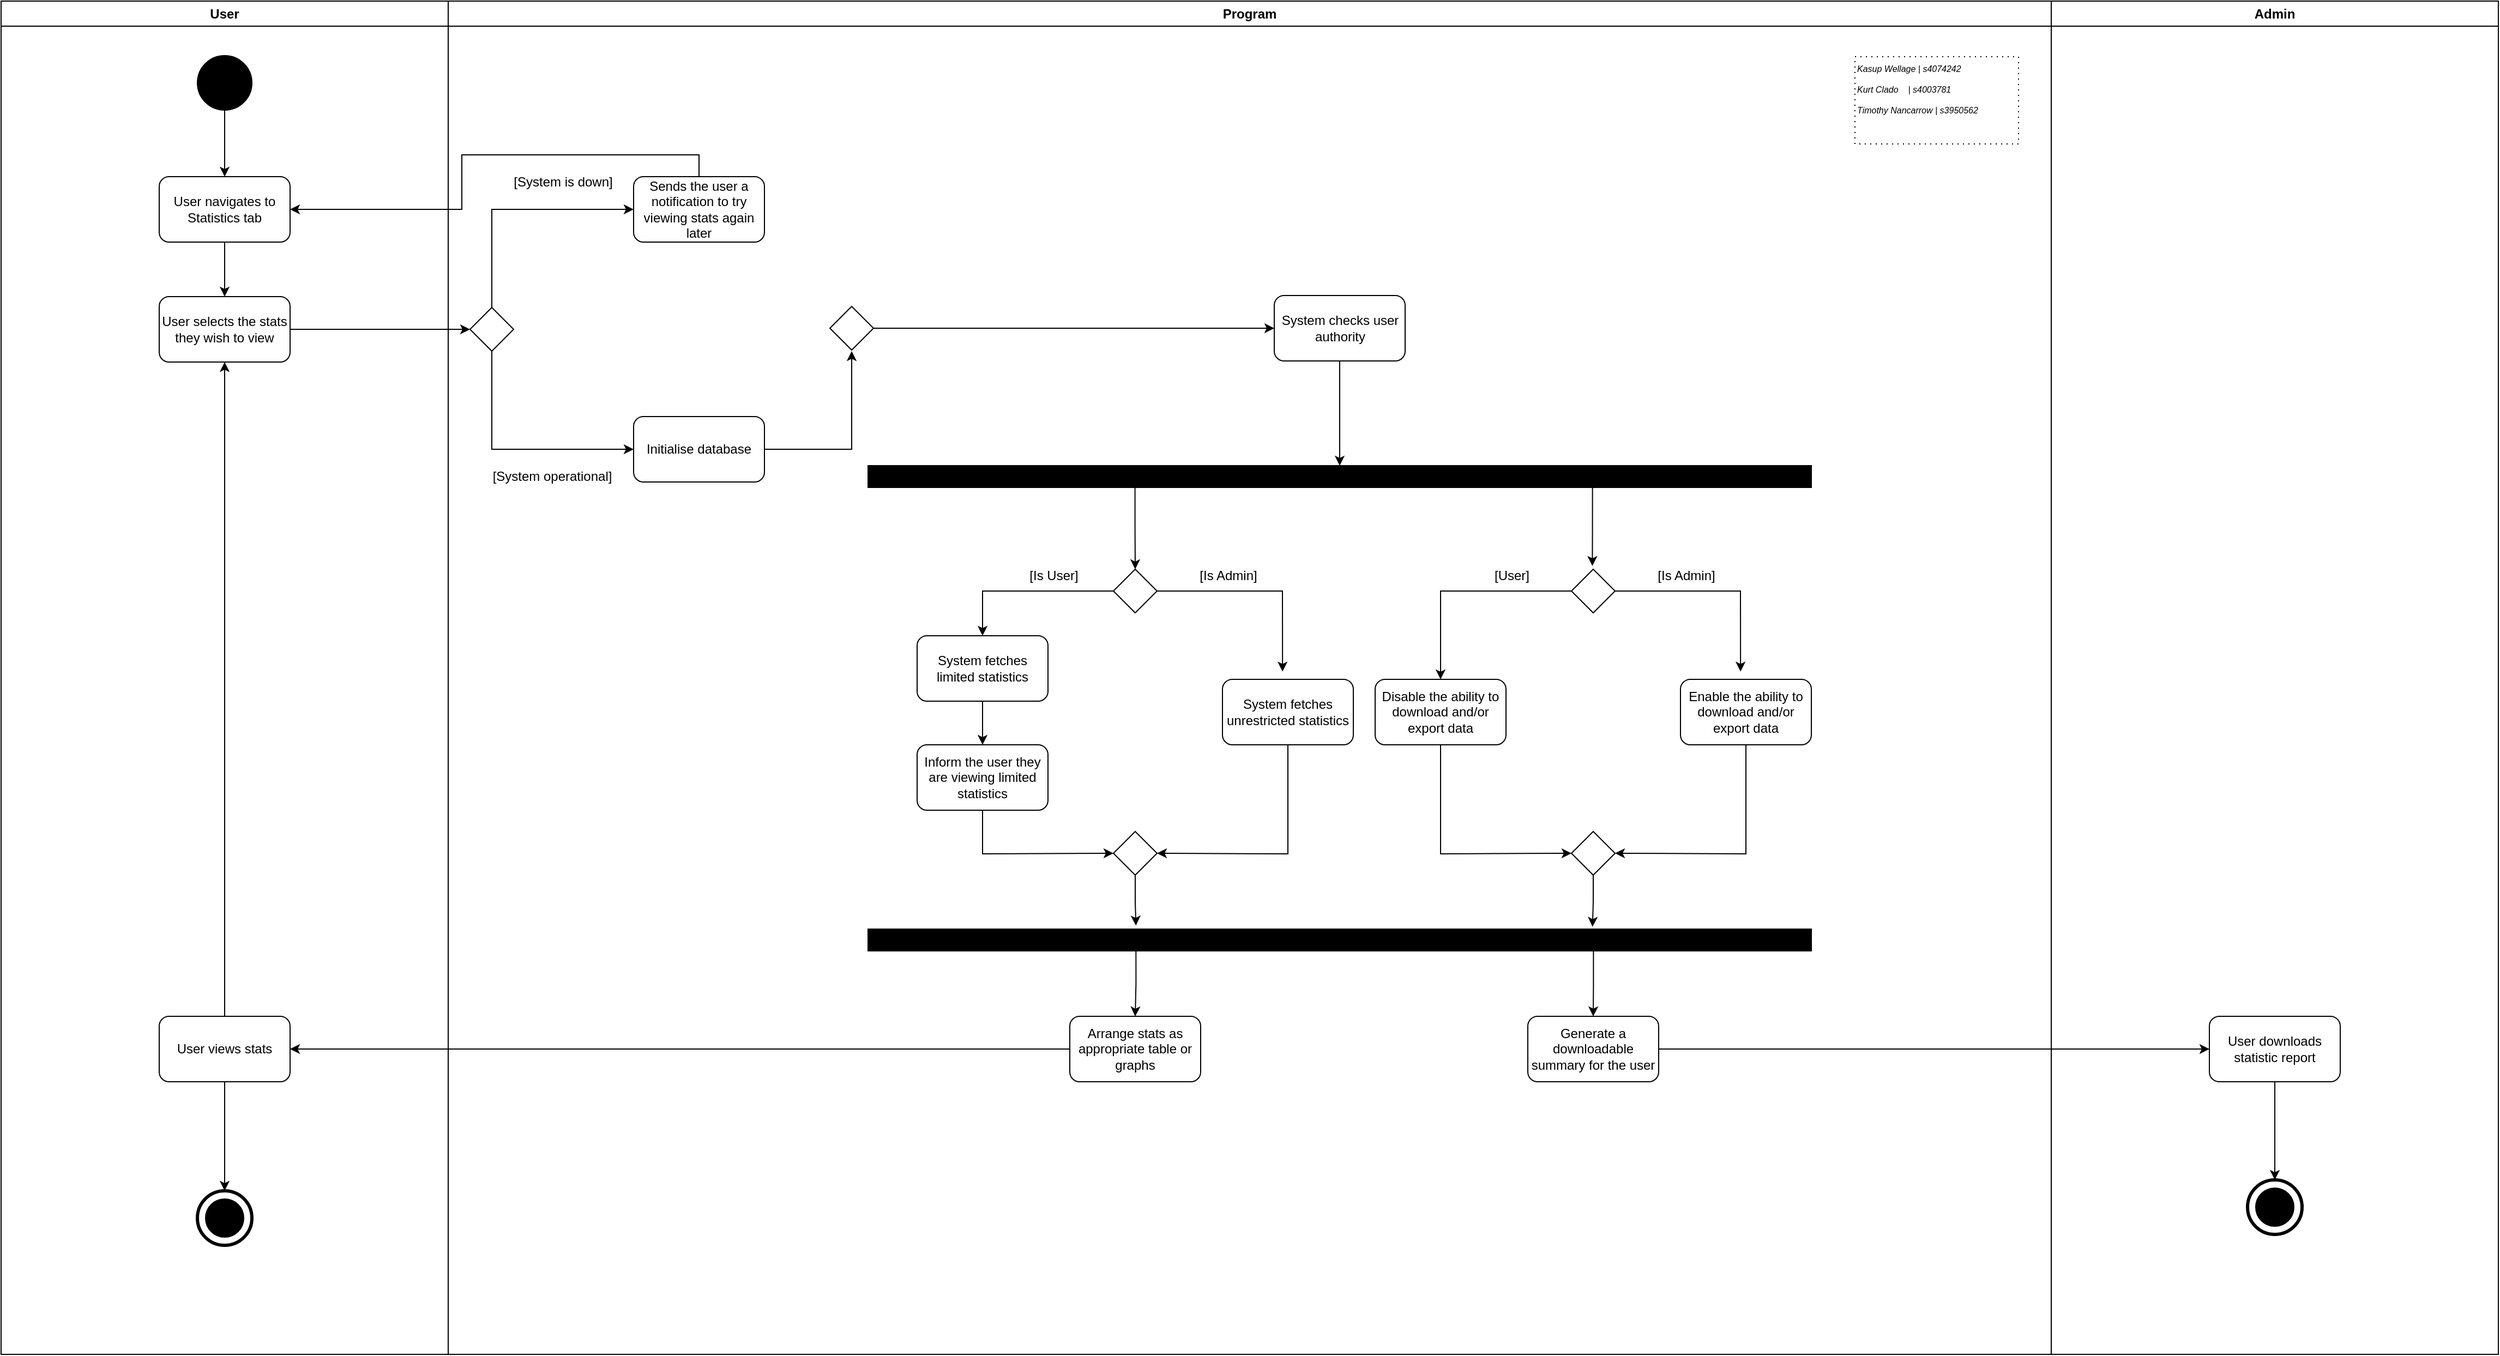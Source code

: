 <mxfile version="24.4.0" type="device">
  <diagram name="Page-1" id="oKbokWPB-RTK2uymZRS2">
    <mxGraphModel dx="4810" dy="5900" grid="1" gridSize="10" guides="1" tooltips="1" connect="1" arrows="1" fold="1" page="1" pageScale="1" pageWidth="850" pageHeight="1100" math="0" shadow="0">
      <root>
        <mxCell id="0" />
        <mxCell id="1" parent="0" />
        <mxCell id="GezRIx_3L2gmqNPGk9K0-1" value="User" style="swimlane;whiteSpace=wrap;html=1;" parent="1" vertex="1">
          <mxGeometry x="-710" y="29" width="410" height="1241" as="geometry" />
        </mxCell>
        <mxCell id="GezRIx_3L2gmqNPGk9K0-2" value="" style="edgeStyle=orthogonalEdgeStyle;rounded=0;orthogonalLoop=1;jettySize=auto;html=1;" parent="GezRIx_3L2gmqNPGk9K0-1" source="GezRIx_3L2gmqNPGk9K0-3" target="GezRIx_3L2gmqNPGk9K0-6" edge="1">
          <mxGeometry relative="1" as="geometry" />
        </mxCell>
        <mxCell id="GezRIx_3L2gmqNPGk9K0-3" value="&lt;span data-lucid-type=&quot;application/vnd.lucid.text&quot; data-lucid-content=&quot;{&amp;quot;t&amp;quot;:&amp;quot;User navigates to the sign up page&amp;quot;,&amp;quot;m&amp;quot;:[{&amp;quot;s&amp;quot;:0,&amp;quot;n&amp;quot;:&amp;quot;s&amp;quot;,&amp;quot;v&amp;quot;:22.222,&amp;quot;e&amp;quot;:34},{&amp;quot;s&amp;quot;:0,&amp;quot;n&amp;quot;:&amp;quot;fsp&amp;quot;,&amp;quot;v&amp;quot;:&amp;quot;ss_presetShapeStyle1_textStyle&amp;quot;,&amp;quot;e&amp;quot;:34},{&amp;quot;s&amp;quot;:0,&amp;quot;n&amp;quot;:&amp;quot;fsp2&amp;quot;,&amp;quot;v&amp;quot;:&amp;quot;ss_presetShapeStyle1_textStyle&amp;quot;,&amp;quot;e&amp;quot;:34}]}&quot;&gt;&lt;span style=&quot;&quot;&gt;&lt;font style=&quot;font-size: 12px;&quot;&gt;User navigates to Statistics tab&lt;/font&gt;&lt;/span&gt;&lt;/span&gt;" style="rounded=1;whiteSpace=wrap;html=1;fontColor=default;" parent="GezRIx_3L2gmqNPGk9K0-1" vertex="1">
          <mxGeometry x="145" y="161" width="120" height="60" as="geometry" />
        </mxCell>
        <mxCell id="GezRIx_3L2gmqNPGk9K0-4" value="" style="edgeStyle=orthogonalEdgeStyle;rounded=0;orthogonalLoop=1;jettySize=auto;html=1;" parent="GezRIx_3L2gmqNPGk9K0-1" source="GezRIx_3L2gmqNPGk9K0-5" target="GezRIx_3L2gmqNPGk9K0-3" edge="1">
          <mxGeometry relative="1" as="geometry" />
        </mxCell>
        <mxCell id="GezRIx_3L2gmqNPGk9K0-5" value="" style="ellipse;whiteSpace=wrap;html=1;aspect=fixed;fillColor=#000000;" parent="GezRIx_3L2gmqNPGk9K0-1" vertex="1">
          <mxGeometry x="180" y="50" width="50" height="50" as="geometry" />
        </mxCell>
        <mxCell id="GezRIx_3L2gmqNPGk9K0-6" value="User selects the stats they wish to view" style="rounded=1;whiteSpace=wrap;html=1;" parent="GezRIx_3L2gmqNPGk9K0-1" vertex="1">
          <mxGeometry x="145" y="271" width="120" height="60" as="geometry" />
        </mxCell>
        <mxCell id="GezRIx_3L2gmqNPGk9K0-8" style="edgeStyle=none;rounded=0;orthogonalLoop=1;jettySize=auto;html=1;exitX=0.5;exitY=0;exitDx=0;exitDy=0;entryX=0.5;entryY=1;entryDx=0;entryDy=0;" parent="GezRIx_3L2gmqNPGk9K0-1" source="GezRIx_3L2gmqNPGk9K0-9" target="GezRIx_3L2gmqNPGk9K0-6" edge="1">
          <mxGeometry relative="1" as="geometry" />
        </mxCell>
        <mxCell id="GezRIx_3L2gmqNPGk9K0-81" style="edgeStyle=orthogonalEdgeStyle;rounded=0;orthogonalLoop=1;jettySize=auto;html=1;exitX=0.5;exitY=1;exitDx=0;exitDy=0;entryX=0.5;entryY=0;entryDx=0;entryDy=0;" parent="GezRIx_3L2gmqNPGk9K0-1" source="GezRIx_3L2gmqNPGk9K0-9" target="GezRIx_3L2gmqNPGk9K0-11" edge="1">
          <mxGeometry relative="1" as="geometry" />
        </mxCell>
        <mxCell id="GezRIx_3L2gmqNPGk9K0-9" value="User views stats" style="rounded=1;whiteSpace=wrap;html=1;" parent="GezRIx_3L2gmqNPGk9K0-1" vertex="1">
          <mxGeometry x="145" y="931" width="120" height="60" as="geometry" />
        </mxCell>
        <mxCell id="GezRIx_3L2gmqNPGk9K0-10" value="" style="group" parent="GezRIx_3L2gmqNPGk9K0-1" vertex="1" connectable="0">
          <mxGeometry x="180" y="1091" width="50" height="50" as="geometry" />
        </mxCell>
        <mxCell id="GezRIx_3L2gmqNPGk9K0-11" value="" style="ellipse;whiteSpace=wrap;html=1;aspect=fixed;fillColor=none;strokeWidth=3;movable=1;resizable=1;rotatable=1;deletable=1;editable=1;locked=0;connectable=1;" parent="GezRIx_3L2gmqNPGk9K0-10" vertex="1">
          <mxGeometry width="50" height="50" as="geometry" />
        </mxCell>
        <mxCell id="GezRIx_3L2gmqNPGk9K0-12" value="" style="ellipse;whiteSpace=wrap;html=1;aspect=fixed;fillColor=#000000;movable=1;resizable=1;rotatable=1;deletable=1;editable=1;locked=0;connectable=1;" parent="GezRIx_3L2gmqNPGk9K0-10" vertex="1">
          <mxGeometry x="7.5" y="7.5" width="35" height="35" as="geometry" />
        </mxCell>
        <mxCell id="GezRIx_3L2gmqNPGk9K0-18" value="Program" style="swimlane;whiteSpace=wrap;html=1;" parent="1" vertex="1">
          <mxGeometry x="-300" y="29" width="1470" height="1241" as="geometry" />
        </mxCell>
        <mxCell id="GezRIx_3L2gmqNPGk9K0-83" style="edgeStyle=orthogonalEdgeStyle;rounded=0;orthogonalLoop=1;jettySize=auto;html=1;exitX=0.5;exitY=1;exitDx=0;exitDy=0;entryX=0.5;entryY=0;entryDx=0;entryDy=0;" parent="GezRIx_3L2gmqNPGk9K0-18" source="GezRIx_3L2gmqNPGk9K0-20" target="GezRIx_3L2gmqNPGk9K0-82" edge="1">
          <mxGeometry relative="1" as="geometry" />
        </mxCell>
        <mxCell id="GezRIx_3L2gmqNPGk9K0-20" value="System checks user authority" style="rounded=1;whiteSpace=wrap;html=1;" parent="GezRIx_3L2gmqNPGk9K0-18" vertex="1">
          <mxGeometry x="757.5" y="270" width="120" height="60" as="geometry" />
        </mxCell>
        <mxCell id="GezRIx_3L2gmqNPGk9K0-21" style="edgeStyle=none;rounded=0;orthogonalLoop=1;jettySize=auto;html=1;exitX=0;exitY=0.5;exitDx=0;exitDy=0;entryX=0.5;entryY=0;entryDx=0;entryDy=0;curved=0;jumpStyle=none;" parent="GezRIx_3L2gmqNPGk9K0-18" source="GezRIx_3L2gmqNPGk9K0-22" target="GezRIx_3L2gmqNPGk9K0-25" edge="1">
          <mxGeometry relative="1" as="geometry">
            <mxPoint x="490" y="582" as="targetPoint" />
            <Array as="points">
              <mxPoint x="490" y="541" />
            </Array>
          </mxGeometry>
        </mxCell>
        <mxCell id="GezRIx_3L2gmqNPGk9K0-84" style="edgeStyle=orthogonalEdgeStyle;rounded=0;orthogonalLoop=1;jettySize=auto;html=1;entryX=0.5;entryY=0;entryDx=0;entryDy=0;exitX=0.283;exitY=0.92;exitDx=0;exitDy=0;exitPerimeter=0;" parent="GezRIx_3L2gmqNPGk9K0-18" source="GezRIx_3L2gmqNPGk9K0-82" target="GezRIx_3L2gmqNPGk9K0-22" edge="1">
          <mxGeometry relative="1" as="geometry">
            <mxPoint x="610" y="481" as="targetPoint" />
            <mxPoint x="670" y="481" as="sourcePoint" />
          </mxGeometry>
        </mxCell>
        <mxCell id="GezRIx_3L2gmqNPGk9K0-22" value="" style="rhombus;whiteSpace=wrap;html=1;" parent="GezRIx_3L2gmqNPGk9K0-18" vertex="1">
          <mxGeometry x="610" y="521" width="40" height="40" as="geometry" />
        </mxCell>
        <mxCell id="GezRIx_3L2gmqNPGk9K0-23" style="edgeStyle=none;rounded=0;orthogonalLoop=1;jettySize=auto;html=1;exitX=0.5;exitY=1;exitDx=0;exitDy=0;entryX=0;entryY=0.5;entryDx=0;entryDy=0;" parent="GezRIx_3L2gmqNPGk9K0-18" source="GezRIx_3L2gmqNPGk9K0-25" target="GezRIx_3L2gmqNPGk9K0-32" edge="1">
          <mxGeometry relative="1" as="geometry">
            <Array as="points">
              <mxPoint x="490" y="782" />
            </Array>
          </mxGeometry>
        </mxCell>
        <mxCell id="GezRIx_3L2gmqNPGk9K0-24" style="edgeStyle=none;rounded=0;orthogonalLoop=1;jettySize=auto;html=1;exitX=0.5;exitY=1;exitDx=0;exitDy=0;entryX=0.5;entryY=0;entryDx=0;entryDy=0;" parent="GezRIx_3L2gmqNPGk9K0-18" source="GezRIx_3L2gmqNPGk9K0-25" target="GezRIx_3L2gmqNPGk9K0-57" edge="1">
          <mxGeometry relative="1" as="geometry" />
        </mxCell>
        <mxCell id="GezRIx_3L2gmqNPGk9K0-25" value="System fetches limited statistics" style="rounded=1;whiteSpace=wrap;html=1;" parent="GezRIx_3L2gmqNPGk9K0-18" vertex="1">
          <mxGeometry x="430" y="582" width="120" height="60" as="geometry" />
        </mxCell>
        <mxCell id="GezRIx_3L2gmqNPGk9K0-26" style="edgeStyle=none;rounded=0;orthogonalLoop=1;jettySize=auto;html=1;exitX=0.5;exitY=1;exitDx=0;exitDy=0;entryX=1;entryY=0.5;entryDx=0;entryDy=0;" parent="GezRIx_3L2gmqNPGk9K0-18" source="GezRIx_3L2gmqNPGk9K0-27" target="GezRIx_3L2gmqNPGk9K0-32" edge="1">
          <mxGeometry relative="1" as="geometry">
            <mxPoint x="770" y="792" as="targetPoint" />
            <Array as="points">
              <mxPoint x="770" y="662" />
              <mxPoint x="770" y="782" />
            </Array>
          </mxGeometry>
        </mxCell>
        <mxCell id="GezRIx_3L2gmqNPGk9K0-27" value="System fetches unrestricted statistics" style="rounded=1;whiteSpace=wrap;html=1;" parent="GezRIx_3L2gmqNPGk9K0-18" vertex="1">
          <mxGeometry x="710" y="622" width="120" height="60" as="geometry" />
        </mxCell>
        <mxCell id="GezRIx_3L2gmqNPGk9K0-28" style="edgeStyle=none;rounded=0;orthogonalLoop=1;jettySize=auto;html=1;exitX=1;exitY=0.5;exitDx=0;exitDy=0;entryX=0.459;entryY=-0.119;entryDx=0;entryDy=0;entryPerimeter=0;" parent="GezRIx_3L2gmqNPGk9K0-18" source="GezRIx_3L2gmqNPGk9K0-22" target="GezRIx_3L2gmqNPGk9K0-27" edge="1">
          <mxGeometry relative="1" as="geometry">
            <Array as="points">
              <mxPoint x="765" y="541" />
            </Array>
          </mxGeometry>
        </mxCell>
        <mxCell id="GezRIx_3L2gmqNPGk9K0-29" value="[Is User]" style="text;html=1;align=center;verticalAlign=middle;resizable=0;points=[];autosize=1;strokeColor=none;fillColor=none;" parent="GezRIx_3L2gmqNPGk9K0-18" vertex="1">
          <mxGeometry x="520" y="512" width="70" height="30" as="geometry" />
        </mxCell>
        <mxCell id="GezRIx_3L2gmqNPGk9K0-30" value="[Is Admin]" style="text;html=1;align=center;verticalAlign=middle;resizable=0;points=[];autosize=1;strokeColor=none;fillColor=none;" parent="GezRIx_3L2gmqNPGk9K0-18" vertex="1">
          <mxGeometry x="675" y="512" width="80" height="30" as="geometry" />
        </mxCell>
        <mxCell id="GezRIx_3L2gmqNPGk9K0-32" value="" style="rhombus;whiteSpace=wrap;html=1;" parent="GezRIx_3L2gmqNPGk9K0-18" vertex="1">
          <mxGeometry x="610" y="761.5" width="40" height="40" as="geometry" />
        </mxCell>
        <mxCell id="GezRIx_3L2gmqNPGk9K0-129" style="edgeStyle=orthogonalEdgeStyle;rounded=0;orthogonalLoop=1;jettySize=auto;html=1;entryX=0.5;entryY=0;entryDx=0;entryDy=0;exitX=0.284;exitY=0.9;exitDx=0;exitDy=0;exitPerimeter=0;" parent="GezRIx_3L2gmqNPGk9K0-18" source="GezRIx_3L2gmqNPGk9K0-126" target="GezRIx_3L2gmqNPGk9K0-33" edge="1">
          <mxGeometry relative="1" as="geometry">
            <mxPoint x="660" y="901" as="targetPoint" />
            <mxPoint x="630" y="881" as="sourcePoint" />
          </mxGeometry>
        </mxCell>
        <mxCell id="GezRIx_3L2gmqNPGk9K0-33" value="Arrange stats as appropriate table or graphs" style="rounded=1;whiteSpace=wrap;html=1;" parent="GezRIx_3L2gmqNPGk9K0-18" vertex="1">
          <mxGeometry x="570" y="931" width="120" height="60" as="geometry" />
        </mxCell>
        <mxCell id="GezRIx_3L2gmqNPGk9K0-35" value="Sends the user a notification to try viewing stats again later" style="rounded=1;whiteSpace=wrap;html=1;" parent="GezRIx_3L2gmqNPGk9K0-18" vertex="1">
          <mxGeometry x="170" y="161" width="120" height="60" as="geometry" />
        </mxCell>
        <mxCell id="GezRIx_3L2gmqNPGk9K0-36" style="edgeStyle=none;rounded=0;orthogonalLoop=1;jettySize=auto;html=1;exitX=0.5;exitY=0;exitDx=0;exitDy=0;entryX=0;entryY=0.5;entryDx=0;entryDy=0;" parent="GezRIx_3L2gmqNPGk9K0-18" source="GezRIx_3L2gmqNPGk9K0-38" target="GezRIx_3L2gmqNPGk9K0-35" edge="1">
          <mxGeometry relative="1" as="geometry">
            <Array as="points">
              <mxPoint x="40" y="191" />
            </Array>
          </mxGeometry>
        </mxCell>
        <mxCell id="GezRIx_3L2gmqNPGk9K0-37" style="edgeStyle=none;rounded=0;orthogonalLoop=1;jettySize=auto;html=1;exitX=0.5;exitY=1;exitDx=0;exitDy=0;entryX=0;entryY=0.5;entryDx=0;entryDy=0;" parent="GezRIx_3L2gmqNPGk9K0-18" source="GezRIx_3L2gmqNPGk9K0-38" target="GezRIx_3L2gmqNPGk9K0-41" edge="1">
          <mxGeometry relative="1" as="geometry">
            <Array as="points">
              <mxPoint x="40" y="411" />
            </Array>
          </mxGeometry>
        </mxCell>
        <mxCell id="GezRIx_3L2gmqNPGk9K0-38" value="" style="rhombus;whiteSpace=wrap;html=1;" parent="GezRIx_3L2gmqNPGk9K0-18" vertex="1">
          <mxGeometry x="20" y="281" width="40" height="40" as="geometry" />
        </mxCell>
        <mxCell id="GezRIx_3L2gmqNPGk9K0-39" value="[System is down]" style="text;html=1;align=center;verticalAlign=middle;resizable=0;points=[];autosize=1;strokeColor=none;fillColor=none;" parent="GezRIx_3L2gmqNPGk9K0-18" vertex="1">
          <mxGeometry x="50" y="151" width="110" height="30" as="geometry" />
        </mxCell>
        <mxCell id="GezRIx_3L2gmqNPGk9K0-40" style="edgeStyle=none;rounded=0;orthogonalLoop=1;jettySize=auto;html=1;exitX=1;exitY=0.5;exitDx=0;exitDy=0;" parent="GezRIx_3L2gmqNPGk9K0-18" source="GezRIx_3L2gmqNPGk9K0-41" edge="1">
          <mxGeometry relative="1" as="geometry">
            <mxPoint x="370" y="321" as="targetPoint" />
            <Array as="points">
              <mxPoint x="370" y="411" />
            </Array>
          </mxGeometry>
        </mxCell>
        <mxCell id="GezRIx_3L2gmqNPGk9K0-41" value="Initialise database" style="rounded=1;whiteSpace=wrap;html=1;" parent="GezRIx_3L2gmqNPGk9K0-18" vertex="1">
          <mxGeometry x="170" y="381" width="120" height="60" as="geometry" />
        </mxCell>
        <mxCell id="GezRIx_3L2gmqNPGk9K0-42" style="edgeStyle=none;rounded=0;orthogonalLoop=1;jettySize=auto;html=1;exitX=1;exitY=0.5;exitDx=0;exitDy=0;entryX=0;entryY=0.5;entryDx=0;entryDy=0;" parent="GezRIx_3L2gmqNPGk9K0-18" source="GezRIx_3L2gmqNPGk9K0-43" target="GezRIx_3L2gmqNPGk9K0-20" edge="1">
          <mxGeometry relative="1" as="geometry" />
        </mxCell>
        <mxCell id="GezRIx_3L2gmqNPGk9K0-43" value="" style="rhombus;whiteSpace=wrap;html=1;" parent="GezRIx_3L2gmqNPGk9K0-18" vertex="1">
          <mxGeometry x="350" y="280" width="40" height="40" as="geometry" />
        </mxCell>
        <mxCell id="GezRIx_3L2gmqNPGk9K0-44" value="[System operational]" style="text;html=1;align=center;verticalAlign=middle;resizable=0;points=[];autosize=1;strokeColor=none;fillColor=none;" parent="GezRIx_3L2gmqNPGk9K0-18" vertex="1">
          <mxGeometry x="30" y="421" width="130" height="30" as="geometry" />
        </mxCell>
        <mxCell id="GezRIx_3L2gmqNPGk9K0-46" style="edgeStyle=none;rounded=0;orthogonalLoop=1;jettySize=auto;html=1;exitX=0;exitY=0.5;exitDx=0;exitDy=0;entryX=0.5;entryY=0;entryDx=0;entryDy=0;curved=0;jumpStyle=none;" parent="GezRIx_3L2gmqNPGk9K0-18" source="GezRIx_3L2gmqNPGk9K0-47" target="GezRIx_3L2gmqNPGk9K0-49" edge="1">
          <mxGeometry relative="1" as="geometry">
            <mxPoint x="910" y="582" as="targetPoint" />
            <Array as="points">
              <mxPoint x="910" y="541" />
            </Array>
          </mxGeometry>
        </mxCell>
        <mxCell id="GezRIx_3L2gmqNPGk9K0-85" style="edgeStyle=orthogonalEdgeStyle;rounded=0;orthogonalLoop=1;jettySize=auto;html=1;exitX=0.768;exitY=0.94;exitDx=0;exitDy=0;exitPerimeter=0;entryX=0.48;entryY=-0.075;entryDx=0;entryDy=0;entryPerimeter=0;" parent="GezRIx_3L2gmqNPGk9K0-18" source="GezRIx_3L2gmqNPGk9K0-82" target="GezRIx_3L2gmqNPGk9K0-47" edge="1">
          <mxGeometry relative="1" as="geometry">
            <mxPoint x="1020" y="491" as="targetPoint" />
          </mxGeometry>
        </mxCell>
        <mxCell id="GezRIx_3L2gmqNPGk9K0-47" value="" style="rhombus;whiteSpace=wrap;html=1;" parent="GezRIx_3L2gmqNPGk9K0-18" vertex="1">
          <mxGeometry x="1030" y="521" width="40" height="40" as="geometry" />
        </mxCell>
        <mxCell id="GezRIx_3L2gmqNPGk9K0-48" style="edgeStyle=none;rounded=0;orthogonalLoop=1;jettySize=auto;html=1;exitX=0.5;exitY=1;exitDx=0;exitDy=0;entryX=0;entryY=0.5;entryDx=0;entryDy=0;" parent="GezRIx_3L2gmqNPGk9K0-18" source="GezRIx_3L2gmqNPGk9K0-49" edge="1">
          <mxGeometry relative="1" as="geometry">
            <Array as="points">
              <mxPoint x="910" y="782" />
            </Array>
            <mxPoint x="1030" y="781.5" as="targetPoint" />
          </mxGeometry>
        </mxCell>
        <mxCell id="GezRIx_3L2gmqNPGk9K0-49" value="Disable the ability to download and/or export data" style="rounded=1;whiteSpace=wrap;html=1;" parent="GezRIx_3L2gmqNPGk9K0-18" vertex="1">
          <mxGeometry x="850" y="622" width="120" height="60" as="geometry" />
        </mxCell>
        <mxCell id="GezRIx_3L2gmqNPGk9K0-50" style="edgeStyle=none;rounded=0;orthogonalLoop=1;jettySize=auto;html=1;exitX=0.5;exitY=1;exitDx=0;exitDy=0;entryX=1;entryY=0.5;entryDx=0;entryDy=0;" parent="GezRIx_3L2gmqNPGk9K0-18" source="GezRIx_3L2gmqNPGk9K0-51" edge="1">
          <mxGeometry relative="1" as="geometry">
            <mxPoint x="1070" y="781.5" as="targetPoint" />
            <Array as="points">
              <mxPoint x="1190" y="662" />
              <mxPoint x="1190" y="782" />
            </Array>
          </mxGeometry>
        </mxCell>
        <mxCell id="GezRIx_3L2gmqNPGk9K0-51" value="Enable the ability to download and/or export data" style="rounded=1;whiteSpace=wrap;html=1;" parent="GezRIx_3L2gmqNPGk9K0-18" vertex="1">
          <mxGeometry x="1130" y="622" width="120" height="60" as="geometry" />
        </mxCell>
        <mxCell id="GezRIx_3L2gmqNPGk9K0-52" style="edgeStyle=none;rounded=0;orthogonalLoop=1;jettySize=auto;html=1;exitX=1;exitY=0.5;exitDx=0;exitDy=0;entryX=0.459;entryY=-0.119;entryDx=0;entryDy=0;entryPerimeter=0;" parent="GezRIx_3L2gmqNPGk9K0-18" source="GezRIx_3L2gmqNPGk9K0-47" target="GezRIx_3L2gmqNPGk9K0-51" edge="1">
          <mxGeometry relative="1" as="geometry">
            <Array as="points">
              <mxPoint x="1185" y="541" />
            </Array>
          </mxGeometry>
        </mxCell>
        <mxCell id="GezRIx_3L2gmqNPGk9K0-53" value="[User]" style="text;html=1;align=center;verticalAlign=middle;resizable=0;points=[];autosize=1;strokeColor=none;fillColor=none;" parent="GezRIx_3L2gmqNPGk9K0-18" vertex="1">
          <mxGeometry x="945" y="512" width="60" height="30" as="geometry" />
        </mxCell>
        <mxCell id="GezRIx_3L2gmqNPGk9K0-54" value="[Is Admin]" style="text;html=1;align=center;verticalAlign=middle;resizable=0;points=[];autosize=1;strokeColor=none;fillColor=none;" parent="GezRIx_3L2gmqNPGk9K0-18" vertex="1">
          <mxGeometry x="1095" y="512" width="80" height="30" as="geometry" />
        </mxCell>
        <mxCell id="GezRIx_3L2gmqNPGk9K0-56" value="" style="rhombus;whiteSpace=wrap;html=1;" parent="GezRIx_3L2gmqNPGk9K0-18" vertex="1">
          <mxGeometry x="1030" y="761.5" width="40" height="40" as="geometry" />
        </mxCell>
        <mxCell id="GezRIx_3L2gmqNPGk9K0-57" value="Inform the user they are viewing limited statistics" style="rounded=1;whiteSpace=wrap;html=1;" parent="GezRIx_3L2gmqNPGk9K0-18" vertex="1">
          <mxGeometry x="430" y="682" width="120" height="60" as="geometry" />
        </mxCell>
        <mxCell id="GezRIx_3L2gmqNPGk9K0-130" style="edgeStyle=orthogonalEdgeStyle;rounded=0;orthogonalLoop=1;jettySize=auto;html=1;entryX=0.5;entryY=0;entryDx=0;entryDy=0;exitX=0.769;exitY=1.014;exitDx=0;exitDy=0;exitPerimeter=0;" parent="GezRIx_3L2gmqNPGk9K0-18" source="GezRIx_3L2gmqNPGk9K0-126" target="GezRIx_3L2gmqNPGk9K0-58" edge="1">
          <mxGeometry relative="1" as="geometry">
            <mxPoint x="1090" y="891" as="targetPoint" />
            <mxPoint x="1020" y="911" as="sourcePoint" />
          </mxGeometry>
        </mxCell>
        <mxCell id="GezRIx_3L2gmqNPGk9K0-58" value="Generate a downloadable summary for the user" style="rounded=1;whiteSpace=wrap;html=1;" parent="GezRIx_3L2gmqNPGk9K0-18" vertex="1">
          <mxGeometry x="990" y="931" width="120" height="60" as="geometry" />
        </mxCell>
        <mxCell id="GezRIx_3L2gmqNPGk9K0-82" value="" style="rounded=0;whiteSpace=wrap;html=1;fillColor=#000000;" parent="GezRIx_3L2gmqNPGk9K0-18" vertex="1">
          <mxGeometry x="385" y="426" width="865" height="20" as="geometry" />
        </mxCell>
        <mxCell id="GezRIx_3L2gmqNPGk9K0-126" value="" style="rounded=0;whiteSpace=wrap;html=1;fillColor=#000000;" parent="GezRIx_3L2gmqNPGk9K0-18" vertex="1">
          <mxGeometry x="385" y="851" width="865" height="20" as="geometry" />
        </mxCell>
        <mxCell id="GezRIx_3L2gmqNPGk9K0-127" style="edgeStyle=orthogonalEdgeStyle;rounded=0;orthogonalLoop=1;jettySize=auto;html=1;exitX=0.5;exitY=1;exitDx=0;exitDy=0;entryX=0.768;entryY=-0.106;entryDx=0;entryDy=0;entryPerimeter=0;" parent="GezRIx_3L2gmqNPGk9K0-18" source="GezRIx_3L2gmqNPGk9K0-56" target="GezRIx_3L2gmqNPGk9K0-126" edge="1">
          <mxGeometry relative="1" as="geometry" />
        </mxCell>
        <mxCell id="GezRIx_3L2gmqNPGk9K0-128" style="edgeStyle=orthogonalEdgeStyle;rounded=0;orthogonalLoop=1;jettySize=auto;html=1;exitX=0.5;exitY=1;exitDx=0;exitDy=0;entryX=0.284;entryY=-0.165;entryDx=0;entryDy=0;entryPerimeter=0;" parent="GezRIx_3L2gmqNPGk9K0-18" source="GezRIx_3L2gmqNPGk9K0-32" target="GezRIx_3L2gmqNPGk9K0-126" edge="1">
          <mxGeometry relative="1" as="geometry" />
        </mxCell>
        <mxCell id="uakTPdbiSNVWX_ECrLHG-169" value="Kasup Wellage | s4074242&lt;br style=&quot;font-size: 8px;&quot;&gt;&lt;br style=&quot;font-size: 8px;&quot;&gt;Kurt Clado&amp;nbsp;&amp;nbsp;&amp;nbsp; | s4003781&lt;br style=&quot;font-size: 8px;&quot;&gt;&lt;br style=&quot;font-size: 8px;&quot;&gt;Timothy Nancarrow | s3950562" style="text;html=1;align=left;verticalAlign=top;whiteSpace=wrap;rounded=0;fontSize=8;fontStyle=2;strokeColor=default;dashed=1;dashPattern=1 4;" vertex="1" parent="GezRIx_3L2gmqNPGk9K0-18">
          <mxGeometry x="1290" y="51" width="150" height="80" as="geometry" />
        </mxCell>
        <mxCell id="GezRIx_3L2gmqNPGk9K0-59" style="edgeStyle=none;rounded=0;orthogonalLoop=1;jettySize=auto;html=1;exitX=1;exitY=0.5;exitDx=0;exitDy=0;entryX=0;entryY=0.5;entryDx=0;entryDy=0;" parent="1" source="GezRIx_3L2gmqNPGk9K0-6" target="GezRIx_3L2gmqNPGk9K0-38" edge="1">
          <mxGeometry relative="1" as="geometry" />
        </mxCell>
        <mxCell id="GezRIx_3L2gmqNPGk9K0-60" style="edgeStyle=none;rounded=0;orthogonalLoop=1;jettySize=auto;html=1;exitX=0;exitY=0.5;exitDx=0;exitDy=0;entryX=1;entryY=0.5;entryDx=0;entryDy=0;" parent="1" source="GezRIx_3L2gmqNPGk9K0-33" target="GezRIx_3L2gmqNPGk9K0-9" edge="1">
          <mxGeometry relative="1" as="geometry">
            <mxPoint x="-420" y="740" as="targetPoint" />
          </mxGeometry>
        </mxCell>
        <mxCell id="GezRIx_3L2gmqNPGk9K0-62" style="edgeStyle=orthogonalEdgeStyle;rounded=0;orthogonalLoop=1;jettySize=auto;html=1;exitX=0.5;exitY=0;exitDx=0;exitDy=0;entryX=1;entryY=0.5;entryDx=0;entryDy=0;" parent="1" source="GezRIx_3L2gmqNPGk9K0-35" target="GezRIx_3L2gmqNPGk9K0-3" edge="1">
          <mxGeometry relative="1" as="geometry" />
        </mxCell>
        <mxCell id="GezRIx_3L2gmqNPGk9K0-63" value="Admin" style="swimlane;whiteSpace=wrap;html=1;" parent="1" vertex="1">
          <mxGeometry x="1170" y="29" width="410" height="1241" as="geometry" />
        </mxCell>
        <mxCell id="GezRIx_3L2gmqNPGk9K0-75" style="edgeStyle=none;rounded=0;orthogonalLoop=1;jettySize=auto;html=1;exitX=0.5;exitY=1;exitDx=0;exitDy=0;entryX=0.5;entryY=0;entryDx=0;entryDy=0;" parent="GezRIx_3L2gmqNPGk9K0-63" source="GezRIx_3L2gmqNPGk9K0-76" target="GezRIx_3L2gmqNPGk9K0-78" edge="1">
          <mxGeometry relative="1" as="geometry" />
        </mxCell>
        <mxCell id="GezRIx_3L2gmqNPGk9K0-76" value="User downloads statistic report" style="rounded=1;whiteSpace=wrap;html=1;" parent="GezRIx_3L2gmqNPGk9K0-63" vertex="1">
          <mxGeometry x="145" y="931" width="120" height="60" as="geometry" />
        </mxCell>
        <mxCell id="GezRIx_3L2gmqNPGk9K0-77" value="" style="group" parent="GezRIx_3L2gmqNPGk9K0-63" vertex="1" connectable="0">
          <mxGeometry x="180" y="1081" width="50" height="50" as="geometry" />
        </mxCell>
        <mxCell id="GezRIx_3L2gmqNPGk9K0-78" value="" style="ellipse;whiteSpace=wrap;html=1;aspect=fixed;fillColor=none;strokeWidth=3;movable=1;resizable=1;rotatable=1;deletable=1;editable=1;locked=0;connectable=1;" parent="GezRIx_3L2gmqNPGk9K0-77" vertex="1">
          <mxGeometry width="50" height="50" as="geometry" />
        </mxCell>
        <mxCell id="GezRIx_3L2gmqNPGk9K0-79" value="" style="ellipse;whiteSpace=wrap;html=1;aspect=fixed;fillColor=#000000;movable=1;resizable=1;rotatable=1;deletable=1;editable=1;locked=0;connectable=1;" parent="GezRIx_3L2gmqNPGk9K0-77" vertex="1">
          <mxGeometry x="7.5" y="7.5" width="35" height="35" as="geometry" />
        </mxCell>
        <mxCell id="GezRIx_3L2gmqNPGk9K0-131" style="edgeStyle=orthogonalEdgeStyle;rounded=0;orthogonalLoop=1;jettySize=auto;html=1;exitX=1;exitY=0.5;exitDx=0;exitDy=0;entryX=0;entryY=0.5;entryDx=0;entryDy=0;" parent="1" source="GezRIx_3L2gmqNPGk9K0-58" target="GezRIx_3L2gmqNPGk9K0-76" edge="1">
          <mxGeometry relative="1" as="geometry" />
        </mxCell>
      </root>
    </mxGraphModel>
  </diagram>
</mxfile>
